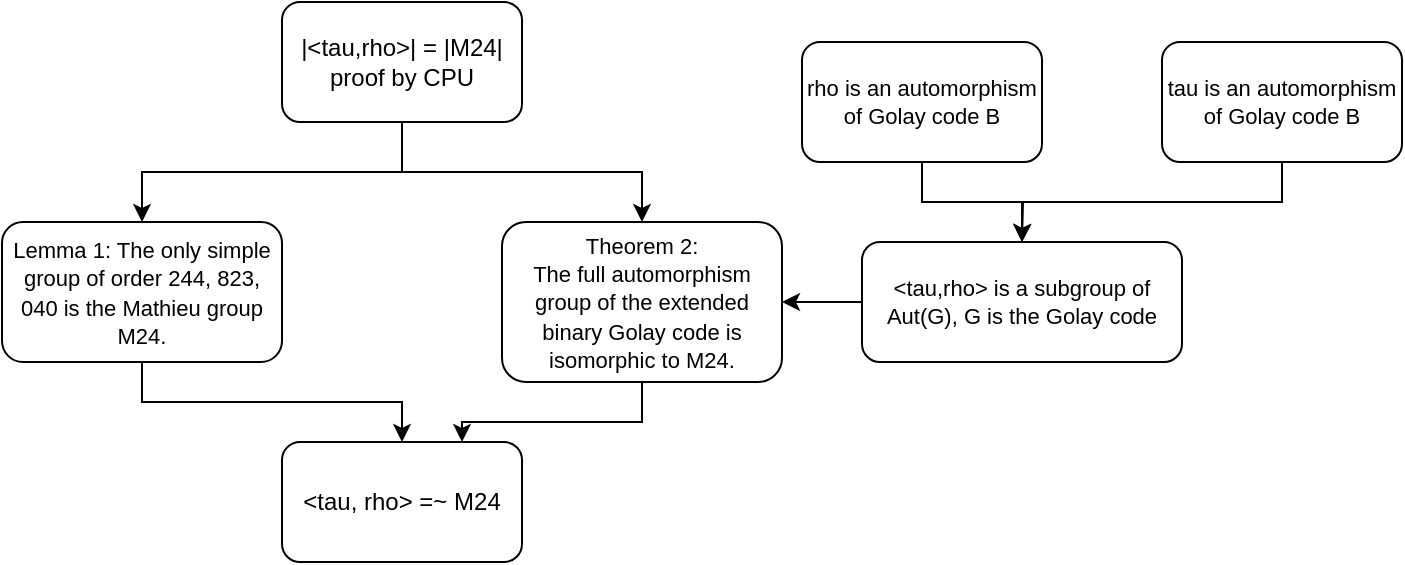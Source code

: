 <mxfile version="16.5.3"><diagram id="1jZ7GPUb-ABCictuiYrO" name="Page-1"><mxGraphModel dx="679" dy="389" grid="1" gridSize="10" guides="1" tooltips="1" connect="1" arrows="1" fold="1" page="1" pageScale="1" pageWidth="850" pageHeight="1100" math="0" shadow="0"><root><mxCell id="0"/><mxCell id="1" parent="0"/><mxCell id="3-plm729PMAxXn0JKtx7-1" value="&amp;lt;tau, rho&amp;gt; =~ M24" style="rounded=1;whiteSpace=wrap;html=1;" vertex="1" parent="1"><mxGeometry x="260" y="350" width="120" height="60" as="geometry"/></mxCell><mxCell id="3-plm729PMAxXn0JKtx7-5" style="edgeStyle=orthogonalEdgeStyle;rounded=0;orthogonalLoop=1;jettySize=auto;html=1;fontSize=11;" edge="1" parent="1" source="3-plm729PMAxXn0JKtx7-2" target="3-plm729PMAxXn0JKtx7-4"><mxGeometry relative="1" as="geometry"/></mxCell><mxCell id="3-plm729PMAxXn0JKtx7-9" style="edgeStyle=orthogonalEdgeStyle;rounded=0;orthogonalLoop=1;jettySize=auto;html=1;fontSize=11;" edge="1" parent="1" source="3-plm729PMAxXn0JKtx7-2" target="3-plm729PMAxXn0JKtx7-8"><mxGeometry relative="1" as="geometry"/></mxCell><mxCell id="3-plm729PMAxXn0JKtx7-2" value="|&amp;lt;tau,rho&amp;gt;| = |M24|&lt;br&gt;proof by CPU" style="rounded=1;whiteSpace=wrap;html=1;fontSize=12;" vertex="1" parent="1"><mxGeometry x="260" y="130" width="120" height="60" as="geometry"/></mxCell><mxCell id="3-plm729PMAxXn0JKtx7-6" style="edgeStyle=orthogonalEdgeStyle;rounded=0;orthogonalLoop=1;jettySize=auto;html=1;entryX=0.5;entryY=0;entryDx=0;entryDy=0;fontSize=11;" edge="1" parent="1" source="3-plm729PMAxXn0JKtx7-4" target="3-plm729PMAxXn0JKtx7-1"><mxGeometry relative="1" as="geometry"/></mxCell><mxCell id="3-plm729PMAxXn0JKtx7-4" value="&lt;font style=&quot;font-size: 11px&quot;&gt;Lemma 1: The only simple group of order 244, 823, 040 is the Mathieu group M24.&lt;/font&gt;" style="rounded=1;whiteSpace=wrap;html=1;fontSize=12;" vertex="1" parent="1"><mxGeometry x="120" y="240" width="140" height="70" as="geometry"/></mxCell><mxCell id="3-plm729PMAxXn0JKtx7-16" style="edgeStyle=orthogonalEdgeStyle;rounded=0;orthogonalLoop=1;jettySize=auto;html=1;entryX=0.75;entryY=0;entryDx=0;entryDy=0;fontSize=11;" edge="1" parent="1" source="3-plm729PMAxXn0JKtx7-8" target="3-plm729PMAxXn0JKtx7-1"><mxGeometry relative="1" as="geometry"/></mxCell><mxCell id="3-plm729PMAxXn0JKtx7-8" value="&lt;font style=&quot;font-size: 11px&quot;&gt;Theorem 2: &lt;br&gt;The full automorphism group of the extended&lt;br/&gt;binary Golay code is isomorphic to M24.&lt;/font&gt;" style="rounded=1;whiteSpace=wrap;html=1;fontSize=12;" vertex="1" parent="1"><mxGeometry x="370" y="240" width="140" height="80" as="geometry"/></mxCell><mxCell id="3-plm729PMAxXn0JKtx7-11" value="" style="edgeStyle=orthogonalEdgeStyle;rounded=0;orthogonalLoop=1;jettySize=auto;html=1;fontSize=11;" edge="1" parent="1" source="3-plm729PMAxXn0JKtx7-10" target="3-plm729PMAxXn0JKtx7-8"><mxGeometry relative="1" as="geometry"/></mxCell><mxCell id="3-plm729PMAxXn0JKtx7-10" value="&amp;lt;tau,rho&amp;gt; is a subgroup of Aut(G), G is the Golay code" style="rounded=1;whiteSpace=wrap;html=1;fontSize=11;" vertex="1" parent="1"><mxGeometry x="550" y="250" width="160" height="60" as="geometry"/></mxCell><mxCell id="3-plm729PMAxXn0JKtx7-15" style="edgeStyle=orthogonalEdgeStyle;rounded=0;orthogonalLoop=1;jettySize=auto;html=1;fontSize=11;" edge="1" parent="1" source="3-plm729PMAxXn0JKtx7-12"><mxGeometry relative="1" as="geometry"><mxPoint x="630" y="250" as="targetPoint"/></mxGeometry></mxCell><mxCell id="3-plm729PMAxXn0JKtx7-12" value="rho is an automorphism of Golay code B" style="rounded=1;whiteSpace=wrap;html=1;fontSize=11;" vertex="1" parent="1"><mxGeometry x="520" y="150" width="120" height="60" as="geometry"/></mxCell><mxCell id="3-plm729PMAxXn0JKtx7-14" style="edgeStyle=orthogonalEdgeStyle;rounded=0;orthogonalLoop=1;jettySize=auto;html=1;entryX=0.5;entryY=0;entryDx=0;entryDy=0;fontSize=11;" edge="1" parent="1" source="3-plm729PMAxXn0JKtx7-13" target="3-plm729PMAxXn0JKtx7-10"><mxGeometry relative="1" as="geometry"/></mxCell><mxCell id="3-plm729PMAxXn0JKtx7-13" value="tau is an automorphism of Golay code B" style="rounded=1;whiteSpace=wrap;html=1;fontSize=11;" vertex="1" parent="1"><mxGeometry x="700" y="150" width="120" height="60" as="geometry"/></mxCell></root></mxGraphModel></diagram></mxfile>